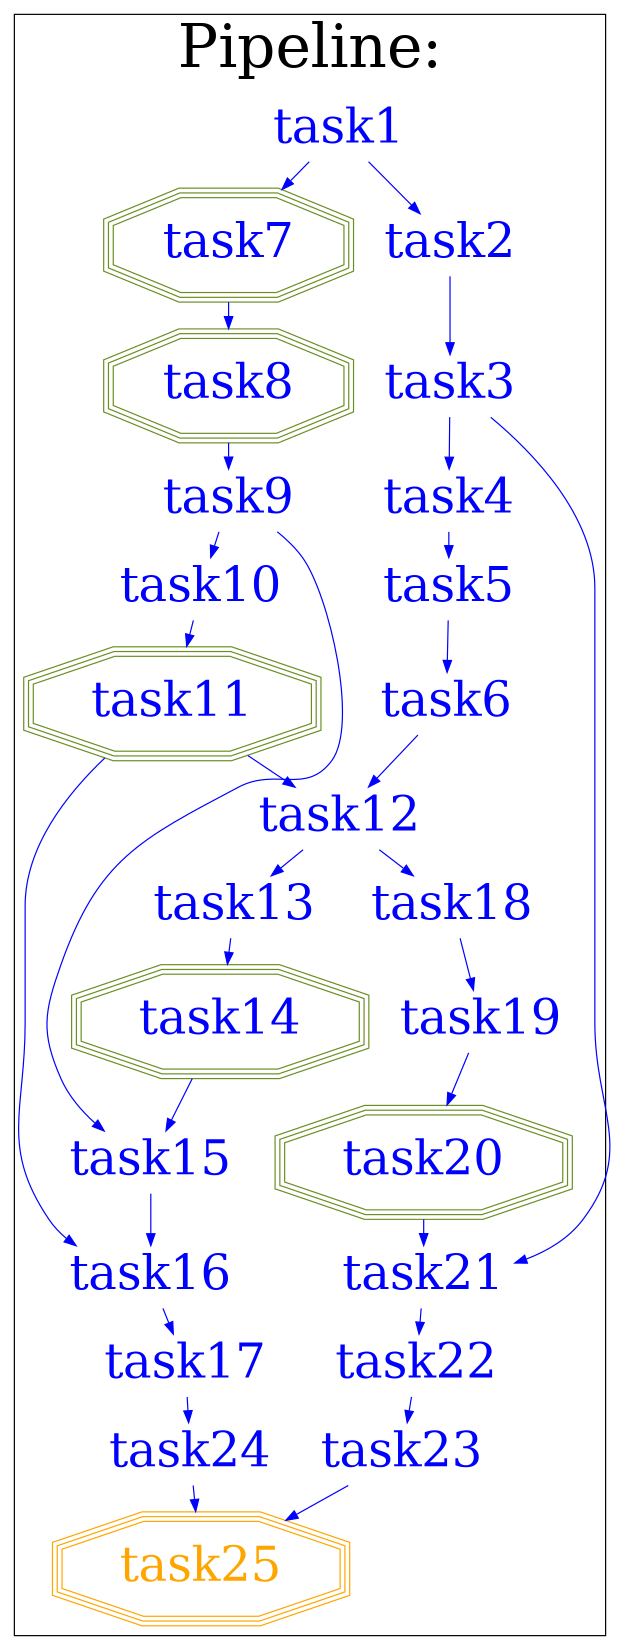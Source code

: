 digraph tree
{
size="8,11!";
splines=true;
fontsize=50;
ranksep = 0.3;
#rankdir="LR";
subgraph clustertasks
{
label = "Pipeline:";
node[fontsize=40];
t0[fontcolor=blue, shape=plaintext, label="task1"];
t2[color=olivedrab, fontcolor=blue, shape=tripleoctagon, label="task7"];
t0 -> t2[color=blue];
t3[color=olivedrab, fontcolor=blue, shape=tripleoctagon, label="task8"];
t2 -> t3[color=blue];
t4[fontcolor=blue, shape=plaintext, label="task9"];
t3 -> t4[color=blue];
t5[fontcolor=blue, shape=plaintext, label="task10"];
t4 -> t5[color=blue];
t6[color=olivedrab, fontcolor=blue, shape=tripleoctagon, label="task11"];
t5 -> t6[color=blue];
t1[fontcolor=blue, shape=plaintext, label="task2"];
t0 -> t1[color=blue];
t8[fontcolor=blue, shape=plaintext, label="task3"];
t1 -> t8[color=blue];
t9[fontcolor=blue, shape=plaintext, label="task4"];
t8 -> t9[color=blue];
t10[fontcolor=blue, shape=plaintext, label="task5"];
t9 -> t10[color=blue];
t11[fontcolor=blue, shape=plaintext, label="task6"];
t10 -> t11[color=blue];
t7[fontcolor=blue, shape=plaintext, label="task12"];
t11 -> t7[color=blue];
t6 -> t7[color=blue];
t13[fontcolor=blue, shape=plaintext, label="task18"];
t7 -> t13[color=blue];
t19[fontcolor=blue, shape=plaintext, label="task19"];
t13 -> t19[color=blue];
t20[color=olivedrab, fontcolor=blue, shape=tripleoctagon, label="task20"];
t19 -> t20[color=blue];
t21[fontcolor=blue, shape=plaintext, label="task21"];
t20 -> t21[color=blue];
t8 -> t21[color=blue];
t22[fontcolor=blue, shape=plaintext, label="task22"];
t21 -> t22[color=blue];
t23[fontcolor=blue, shape=plaintext, label="task23"];
t22 -> t23[color=blue];
t12[fontcolor=blue, shape=plaintext, label="task13"];
t7 -> t12[color=blue];
t14[color=olivedrab, fontcolor=blue, shape=tripleoctagon, label="task14"];
t12 -> t14[color=blue];
t15[fontcolor=blue, shape=plaintext, label="task15"];
t14 -> t15[color=blue];
t4 -> t15[color=blue];
t16[fontcolor=blue, shape=plaintext, label="task16"];
t15 -> t16[color=blue];
t6 -> t16[color=blue];
t17[fontcolor=blue, shape=plaintext, label="task17"];
t16 -> t17[color=blue];
t18[fontcolor=blue, shape=plaintext, label="task24"];
t17 -> t18[color=blue];
t24[color=orange, fontcolor=orange, shape=tripleoctagon, label="task25"];
t23 -> t24[color=blue];
t18 -> t24[color=blue];
}
}